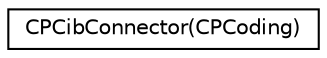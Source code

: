 digraph "Graphical Class Hierarchy"
{
  edge [fontname="Helvetica",fontsize="10",labelfontname="Helvetica",labelfontsize="10"];
  node [fontname="Helvetica",fontsize="10",shape=record];
  rankdir="LR";
  Node1 [label="CPCibConnector(CPCoding)",height=0.2,width=0.4,color="black", fillcolor="white", style="filled",URL="$category_c_p_cib_connector_07_c_p_coding_08.html"];
}
